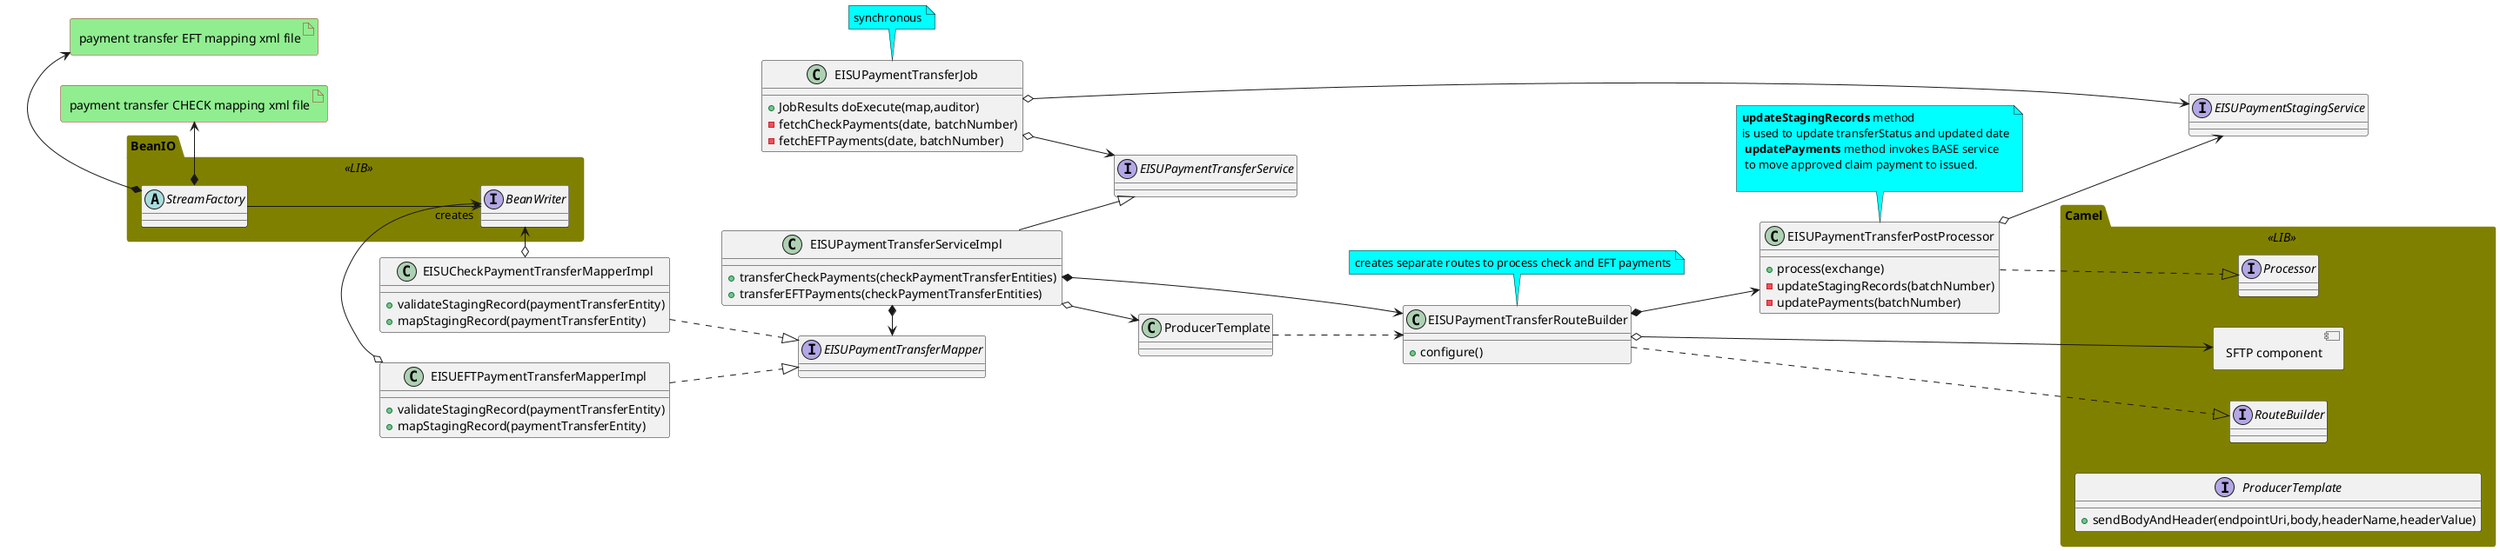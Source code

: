 @startuml
allowmixing

left to right direction



skinparam package {
  BackgroundColor<<LIB>> olive
  BorderColor<<LIB>> olive
}

skinparam artifact {
  BackgroundColor lightgreen
  BorderColor brown
}



interface EISUPaymentStagingService


class EISUPaymentTransferJob {
+JobResults doExecute(map,auditor)
-fetchCheckPayments(date, batchNumber)
-fetchEFTPayments(date, batchNumber)
}
note   "synchronous" as S #aqua
S . EISUPaymentTransferJob





interface EISUPaymentTransferService{

}
class EISUPaymentTransferServiceImpl{
+transferCheckPayments(checkPaymentTransferEntities)
+transferEFTPayments(checkPaymentTransferEntities)
}

interface EISUPaymentTransferMapper {

}

class EISUCheckPaymentTransferMapperImpl{
 +validateStagingRecord(paymentTransferEntity)
 +mapStagingRecord(paymentTransferEntity)
}

EISUCheckPaymentTransferMapperImpl ..|>  EISUPaymentTransferMapper
class EISUEFTPaymentTransferMapperImpl{
 +validateStagingRecord(paymentTransferEntity)
 +mapStagingRecord(paymentTransferEntity)
}

EISUEFTPaymentTransferMapperImpl ..|>  EISUPaymentTransferMapper

EISUPaymentTransferServiceImpl *->  EISUPaymentTransferMapper

EISUPaymentTransferServiceImpl o--> ProducerTemplate


package Camel <<LIB>> {
component "SFTP component"
interface RouteBuilder
interface Processor
interface ProducerTemplate {
+sendBodyAndHeader(endpointUri,body,headerName,headerValue)
}
}



EISUPaymentTransferRouteBuilder ..|> RouteBuilder
EISUPaymentTransferRouteBuilder *--> EISUPaymentTransferPostProcessor
EISUPaymentTransferRouteBuilder o-> "SFTP component"

note top of EISUPaymentTransferRouteBuilder #aqua : creates separate routes to process check and EFT payments



class EISUPaymentTransferRouteBuilder {
+configure()
}




class EISUPaymentTransferPostProcessor {
+process(exchange)
-updateStagingRecords(batchNumber)
-updatePayments(batchNumber)
}

note as PRA #aqua
<b>updateStagingRecords</b> method
is used to update transferStatus and updated date
 <b>updatePayments</b> method invokes BASE service
 to move approved claim payment to issued.

end note

PRA . EISUPaymentTransferPostProcessor

EISUPaymentTransferPostProcessor ..|> Processor
EISUPaymentTransferPostProcessor o--> EISUPaymentStagingService

package BeanIO <<LIB>> {
abstract class StreamFactory
interface BeanWriter


StreamFactory --> "creates" BeanWriter
}
artifact "payment transfer CHECK mapping xml file"
artifact "payment transfer EFT mapping xml file"


EISUCheckPaymentTransferMapperImpl o-> BeanWriter
EISUEFTPaymentTransferMapperImpl o-> BeanWriter
EISUPaymentTransferServiceImpl *--> EISUPaymentTransferRouteBuilder

StreamFactory *-> "payment transfer CHECK mapping xml file"
StreamFactory *-> "payment transfer EFT mapping xml file"


EISUPaymentTransferJob o-> EISUPaymentStagingService
EISUPaymentTransferJob o--> EISUPaymentTransferService

EISUPaymentTransferServiceImpl --|> EISUPaymentTransferService

ProducerTemplate ..> EISUPaymentTransferRouteBuilder




@enduml